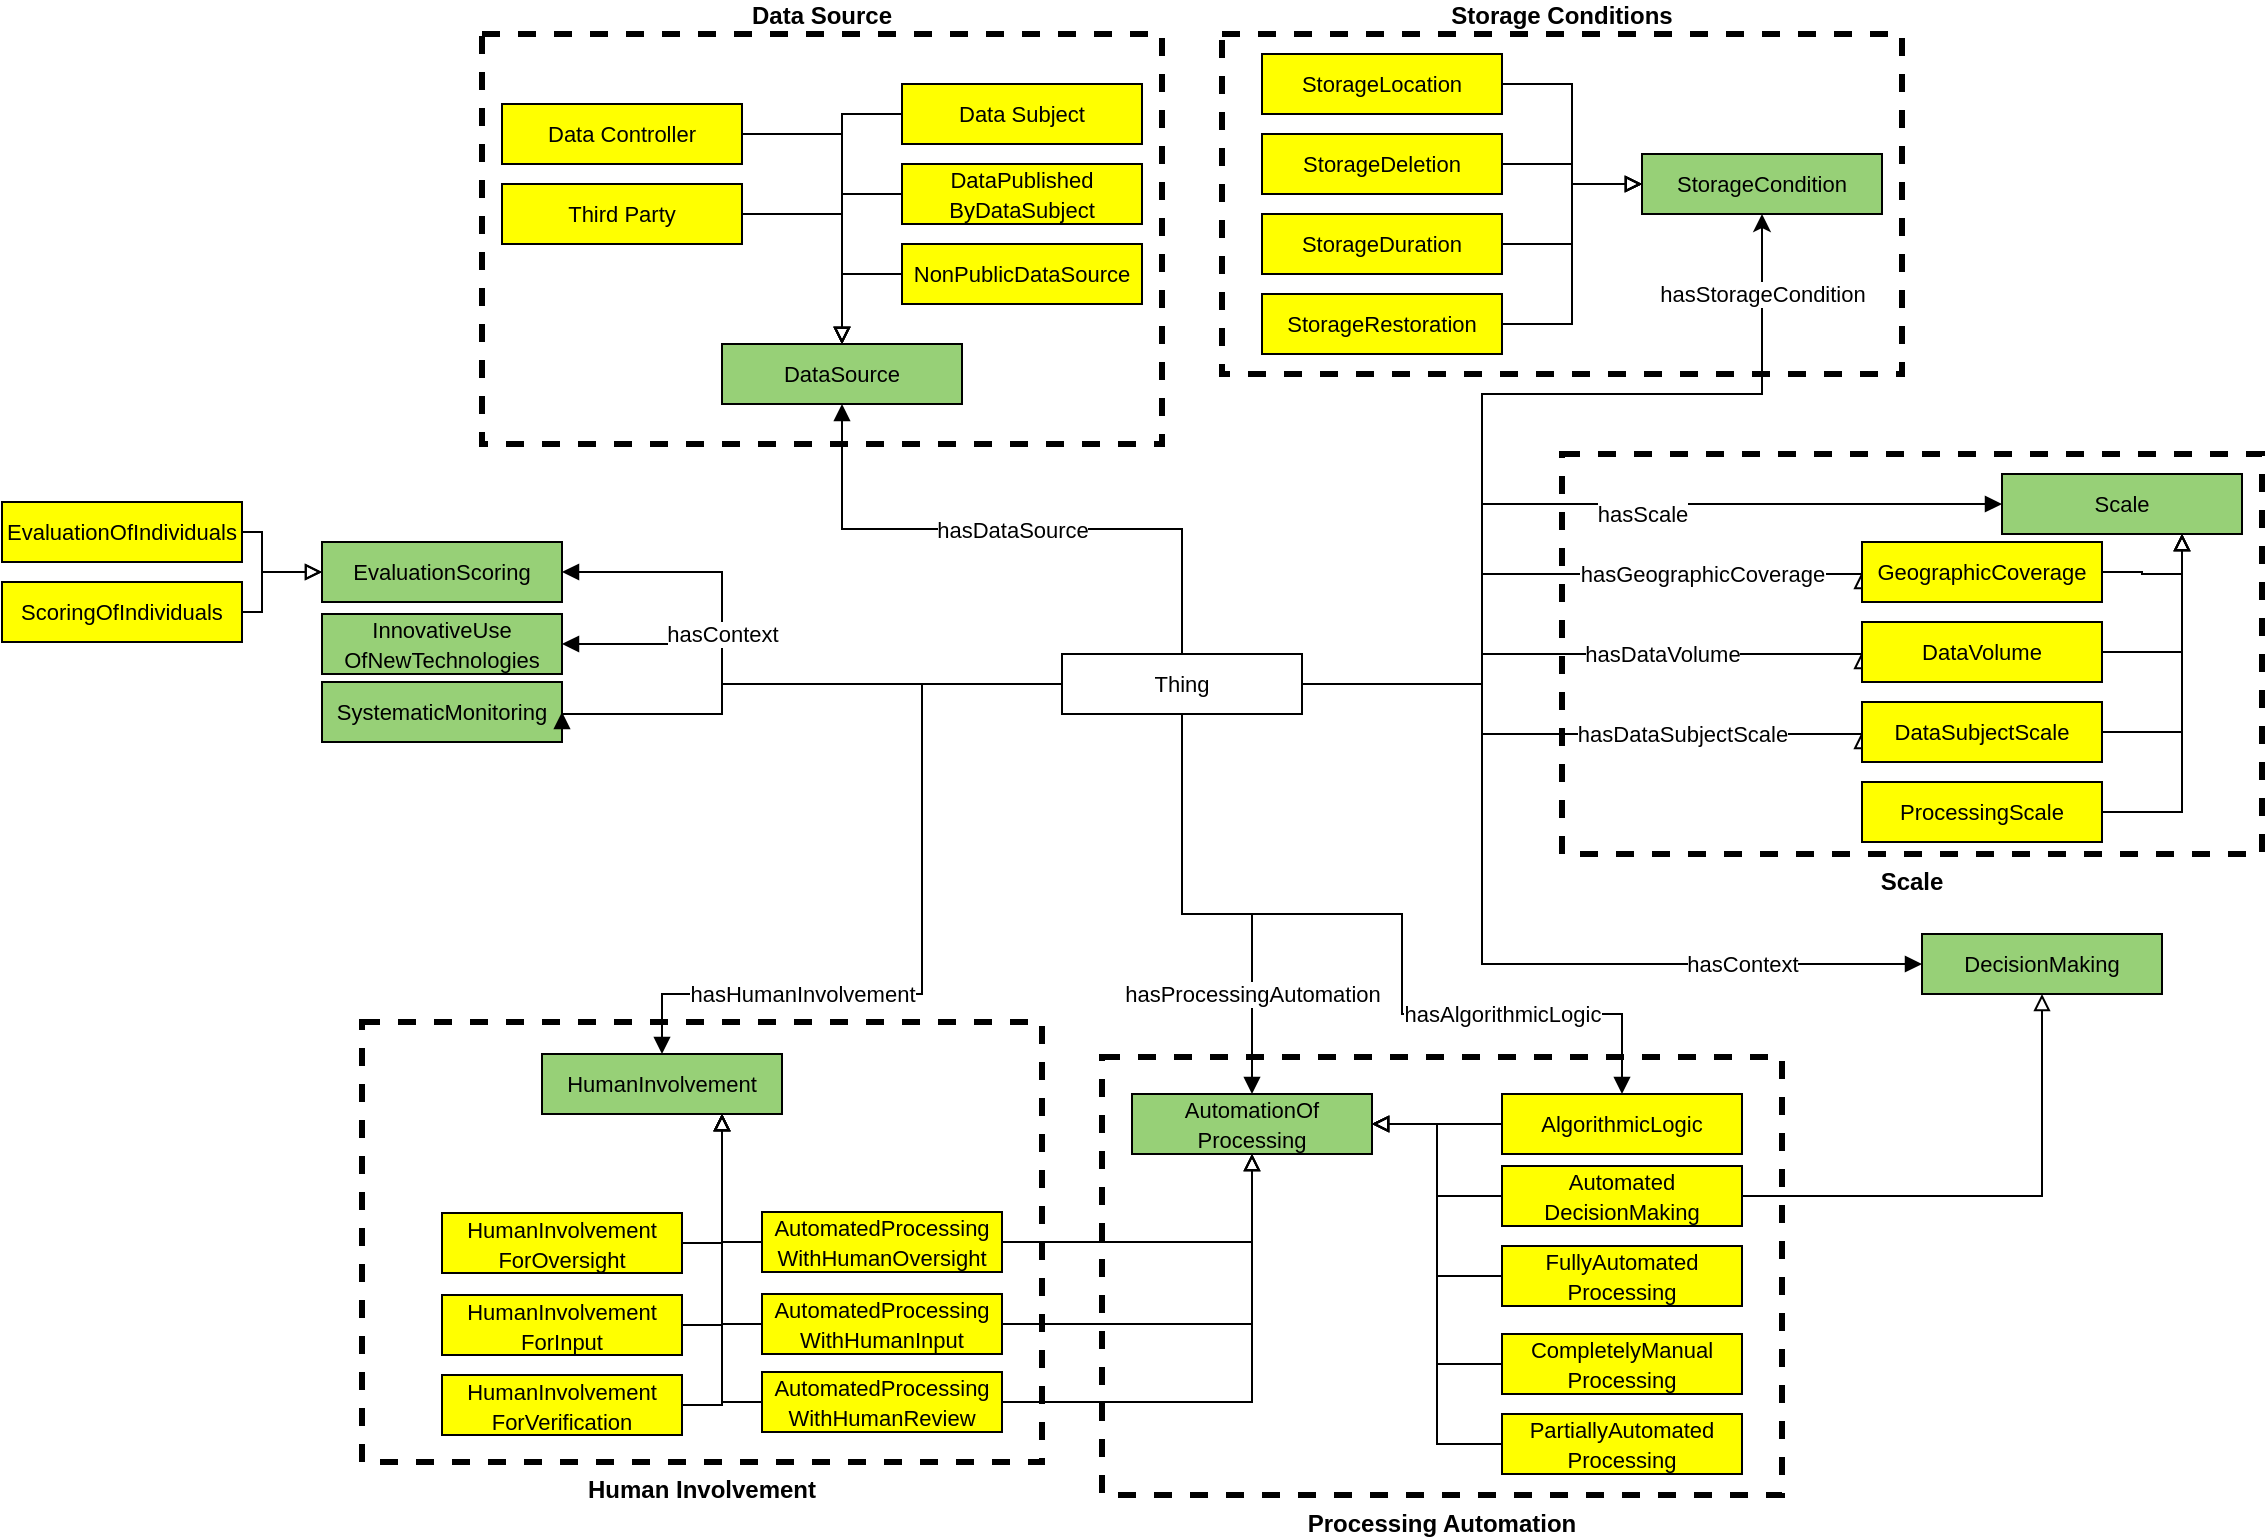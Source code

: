 <mxfile version="20.3.0" type="device"><diagram id="2JzxPIsm3S9Kwkjno1vS" name="Page-1"><mxGraphModel dx="1422" dy="862" grid="1" gridSize="10" guides="1" tooltips="1" connect="1" arrows="1" fold="1" page="1" pageScale="1" pageWidth="1169" pageHeight="827" math="0" shadow="0"><root><mxCell id="0"/><mxCell id="1" parent="0"/><mxCell id="tP6O1eP1B58xsgcmi4Vr-70" value="hasHumanInvolvement" style="edgeStyle=orthogonalEdgeStyle;rounded=0;orthogonalLoop=1;jettySize=auto;html=1;exitX=0;exitY=0.5;exitDx=0;exitDy=0;entryX=0.5;entryY=0;entryDx=0;entryDy=0;endArrow=block;endFill=1;" parent="1" source="tP6O1eP1B58xsgcmi4Vr-3" target="tP6O1eP1B58xsgcmi4Vr-64" edge="1"><mxGeometry x="0.48" relative="1" as="geometry"><Array as="points"><mxPoint x="480" y="365"/><mxPoint x="480" y="520"/><mxPoint x="350" y="520"/></Array><mxPoint as="offset"/></mxGeometry></mxCell><mxCell id="tP6O1eP1B58xsgcmi4Vr-104" style="edgeStyle=orthogonalEdgeStyle;rounded=0;orthogonalLoop=1;jettySize=auto;html=1;exitX=0;exitY=0.5;exitDx=0;exitDy=0;entryX=1;entryY=0.5;entryDx=0;entryDy=0;endArrow=block;endFill=1;" parent="1" source="tP6O1eP1B58xsgcmi4Vr-3" target="tP6O1eP1B58xsgcmi4Vr-94" edge="1"><mxGeometry relative="1" as="geometry"><Array as="points"><mxPoint x="380" y="365"/><mxPoint x="380" y="345"/></Array></mxGeometry></mxCell><mxCell id="tP6O1eP1B58xsgcmi4Vr-91" value="&lt;b&gt;Scale&lt;/b&gt;" style="rounded=0;whiteSpace=wrap;html=1;fillColor=none;dashed=1;strokeWidth=3;labelPosition=center;verticalLabelPosition=bottom;align=center;verticalAlign=top;" parent="1" vertex="1"><mxGeometry x="800" y="250" width="350" height="200" as="geometry"/></mxCell><mxCell id="tP6O1eP1B58xsgcmi4Vr-92" value="&lt;b&gt;Data Source&lt;/b&gt;" style="rounded=0;whiteSpace=wrap;html=1;fillColor=none;dashed=1;strokeWidth=3;labelPosition=center;verticalLabelPosition=top;align=center;verticalAlign=bottom;" parent="1" vertex="1"><mxGeometry x="260" y="40" width="340" height="205" as="geometry"/></mxCell><mxCell id="tP6O1eP1B58xsgcmi4Vr-10" value="hasStorageCondition" style="edgeStyle=orthogonalEdgeStyle;rounded=0;orthogonalLoop=1;jettySize=auto;html=1;exitX=1;exitY=0.5;exitDx=0;exitDy=0;entryX=0.5;entryY=1;entryDx=0;entryDy=0;" parent="1" source="tP6O1eP1B58xsgcmi4Vr-3" target="tP6O1eP1B58xsgcmi4Vr-4" edge="1"><mxGeometry x="0.828" relative="1" as="geometry"><Array as="points"><mxPoint x="760" y="365"/><mxPoint x="760" y="220"/><mxPoint x="900" y="220"/></Array><mxPoint as="offset"/></mxGeometry></mxCell><mxCell id="tP6O1eP1B58xsgcmi4Vr-26" value="hasGeographicCoverage" style="edgeStyle=orthogonalEdgeStyle;rounded=0;orthogonalLoop=1;jettySize=auto;html=1;exitX=1;exitY=0.5;exitDx=0;exitDy=0;entryX=0;entryY=0.5;entryDx=0;entryDy=0;endArrow=block;endFill=0;" parent="1" source="tP6O1eP1B58xsgcmi4Vr-3" target="tP6O1eP1B58xsgcmi4Vr-16" edge="1"><mxGeometry x="0.518" relative="1" as="geometry"><Array as="points"><mxPoint x="760" y="365"/><mxPoint x="760" y="310"/><mxPoint x="950" y="310"/></Array><mxPoint as="offset"/></mxGeometry></mxCell><mxCell id="tP6O1eP1B58xsgcmi4Vr-27" value="hasDataVolume" style="edgeStyle=orthogonalEdgeStyle;rounded=0;orthogonalLoop=1;jettySize=auto;html=1;exitX=1;exitY=0.5;exitDx=0;exitDy=0;entryX=0;entryY=0.5;entryDx=0;entryDy=0;endArrow=block;endFill=0;" parent="1" source="tP6O1eP1B58xsgcmi4Vr-3" target="tP6O1eP1B58xsgcmi4Vr-15" edge="1"><mxGeometry x="0.318" relative="1" as="geometry"><Array as="points"><mxPoint x="760" y="365"/><mxPoint x="760" y="350"/><mxPoint x="950" y="350"/></Array><mxPoint as="offset"/></mxGeometry></mxCell><mxCell id="tP6O1eP1B58xsgcmi4Vr-28" value="hasDataSubjectScale" style="edgeStyle=orthogonalEdgeStyle;rounded=0;orthogonalLoop=1;jettySize=auto;html=1;exitX=1;exitY=0.5;exitDx=0;exitDy=0;entryX=0;entryY=0.5;entryDx=0;entryDy=0;endArrow=block;endFill=0;" parent="1" source="tP6O1eP1B58xsgcmi4Vr-3" target="tP6O1eP1B58xsgcmi4Vr-17" edge="1"><mxGeometry x="0.405" relative="1" as="geometry"><Array as="points"><mxPoint x="760" y="365"/><mxPoint x="760" y="390"/><mxPoint x="950" y="390"/></Array><mxPoint as="offset"/></mxGeometry></mxCell><mxCell id="tP6O1eP1B58xsgcmi4Vr-29" value="hasScale" style="edgeStyle=orthogonalEdgeStyle;rounded=0;orthogonalLoop=1;jettySize=auto;html=1;exitX=1;exitY=0.5;exitDx=0;exitDy=0;entryX=0;entryY=0.5;entryDx=0;entryDy=0;endArrow=block;endFill=1;" parent="1" source="tP6O1eP1B58xsgcmi4Vr-3" target="tP6O1eP1B58xsgcmi4Vr-19" edge="1"><mxGeometry x="0.182" y="-5" relative="1" as="geometry"><Array as="points"><mxPoint x="760" y="365"/><mxPoint x="760" y="275"/></Array><mxPoint as="offset"/></mxGeometry></mxCell><mxCell id="tP6O1eP1B58xsgcmi4Vr-36" value="hasDataSource" style="edgeStyle=orthogonalEdgeStyle;rounded=0;orthogonalLoop=1;jettySize=auto;html=1;exitX=0.5;exitY=0;exitDx=0;exitDy=0;entryX=0.5;entryY=1;entryDx=0;entryDy=0;endArrow=block;endFill=1;" parent="1" source="tP6O1eP1B58xsgcmi4Vr-3" target="tP6O1eP1B58xsgcmi4Vr-30" edge="1"><mxGeometry relative="1" as="geometry"/></mxCell><mxCell id="tP6O1eP1B58xsgcmi4Vr-51" value="hasProcessingAutomation" style="edgeStyle=orthogonalEdgeStyle;rounded=0;orthogonalLoop=1;jettySize=auto;html=1;exitX=0.5;exitY=1;exitDx=0;exitDy=0;entryX=0.5;entryY=0;entryDx=0;entryDy=0;endArrow=block;endFill=1;" parent="1" source="tP6O1eP1B58xsgcmi4Vr-3" target="tP6O1eP1B58xsgcmi4Vr-42" edge="1"><mxGeometry x="0.555" relative="1" as="geometry"><Array as="points"><mxPoint x="610" y="480"/><mxPoint x="645" y="480"/></Array><mxPoint as="offset"/></mxGeometry></mxCell><mxCell id="tP6O1eP1B58xsgcmi4Vr-84" value="hasContext" style="edgeStyle=orthogonalEdgeStyle;rounded=0;orthogonalLoop=1;jettySize=auto;html=1;exitX=1;exitY=0.5;exitDx=0;exitDy=0;entryX=0;entryY=0.5;entryDx=0;entryDy=0;endArrow=block;endFill=1;" parent="1" source="tP6O1eP1B58xsgcmi4Vr-3" target="tP6O1eP1B58xsgcmi4Vr-50" edge="1"><mxGeometry x="0.6" relative="1" as="geometry"><Array as="points"><mxPoint x="760" y="365"/><mxPoint x="760" y="505"/></Array><mxPoint as="offset"/></mxGeometry></mxCell><mxCell id="tP6O1eP1B58xsgcmi4Vr-87" value="hasAlgorithmicLogic" style="edgeStyle=orthogonalEdgeStyle;rounded=0;orthogonalLoop=1;jettySize=auto;html=1;exitX=0.5;exitY=1;exitDx=0;exitDy=0;entryX=0.5;entryY=0;entryDx=0;entryDy=0;endArrow=block;endFill=1;" parent="1" source="tP6O1eP1B58xsgcmi4Vr-3" target="tP6O1eP1B58xsgcmi4Vr-83" edge="1"><mxGeometry x="0.512" relative="1" as="geometry"><Array as="points"><mxPoint x="610" y="480"/><mxPoint x="720" y="480"/><mxPoint x="720" y="530"/><mxPoint x="830" y="530"/></Array><mxPoint as="offset"/></mxGeometry></mxCell><mxCell id="tP6O1eP1B58xsgcmi4Vr-3" value="&lt;span style=&quot;text-align: start; font-family: Arial;&quot; data-sheets-userformat=&quot;{&amp;quot;2&amp;quot;:513,&amp;quot;3&amp;quot;:{&amp;quot;1&amp;quot;:0},&amp;quot;12&amp;quot;:0}&quot; data-sheets-value=&quot;{&amp;quot;1&amp;quot;:2,&amp;quot;2&amp;quot;:&amp;quot;Deidentification&amp;quot;}&quot;&gt;&lt;font style=&quot;font-size: 11px;&quot;&gt;Thing&lt;/font&gt;&lt;/span&gt;" style="whiteSpace=wrap;html=1;fillColor=#FFFFFF;rounded=0;" parent="1" vertex="1"><mxGeometry x="550" y="350" width="120" height="30" as="geometry"/></mxCell><mxCell id="tP6O1eP1B58xsgcmi4Vr-4" value="&lt;font style=&quot;font-size: 11px;&quot;&gt;StorageCondition&lt;/font&gt;" style="whiteSpace=wrap;html=1;fillColor=#97D077;rounded=0;" parent="1" vertex="1"><mxGeometry x="840" y="100" width="120" height="30" as="geometry"/></mxCell><mxCell id="tP6O1eP1B58xsgcmi4Vr-13" style="edgeStyle=orthogonalEdgeStyle;rounded=0;orthogonalLoop=1;jettySize=auto;html=1;exitX=1;exitY=0.5;exitDx=0;exitDy=0;entryX=0;entryY=0.5;entryDx=0;entryDy=0;endArrow=block;endFill=0;" parent="1" source="tP6O1eP1B58xsgcmi4Vr-5" target="tP6O1eP1B58xsgcmi4Vr-4" edge="1"><mxGeometry relative="1" as="geometry"/></mxCell><mxCell id="tP6O1eP1B58xsgcmi4Vr-5" value="&lt;font style=&quot;font-size: 11px;&quot;&gt;StorageDuration&lt;/font&gt;" style="whiteSpace=wrap;html=1;fillColor=#FFFF00;rounded=0;" parent="1" vertex="1"><mxGeometry x="650" y="130" width="120" height="30" as="geometry"/></mxCell><mxCell id="tP6O1eP1B58xsgcmi4Vr-11" style="edgeStyle=orthogonalEdgeStyle;rounded=0;orthogonalLoop=1;jettySize=auto;html=1;exitX=1;exitY=0.5;exitDx=0;exitDy=0;entryX=0;entryY=0.5;entryDx=0;entryDy=0;endArrow=block;endFill=0;" parent="1" source="tP6O1eP1B58xsgcmi4Vr-6" target="tP6O1eP1B58xsgcmi4Vr-4" edge="1"><mxGeometry relative="1" as="geometry"/></mxCell><mxCell id="tP6O1eP1B58xsgcmi4Vr-6" value="&lt;font style=&quot;font-size: 11px;&quot;&gt;StorageLocation&lt;/font&gt;" style="whiteSpace=wrap;html=1;fillColor=#FFFF00;rounded=0;" parent="1" vertex="1"><mxGeometry x="650" y="50" width="120" height="30" as="geometry"/></mxCell><mxCell id="tP6O1eP1B58xsgcmi4Vr-14" style="edgeStyle=orthogonalEdgeStyle;rounded=0;orthogonalLoop=1;jettySize=auto;html=1;exitX=1;exitY=0.5;exitDx=0;exitDy=0;entryX=0;entryY=0.5;entryDx=0;entryDy=0;endArrow=block;endFill=0;" parent="1" source="tP6O1eP1B58xsgcmi4Vr-7" target="tP6O1eP1B58xsgcmi4Vr-4" edge="1"><mxGeometry relative="1" as="geometry"/></mxCell><mxCell id="tP6O1eP1B58xsgcmi4Vr-7" value="&lt;span style=&quot;text-align: start; font-family: Arial; font-size: 11px;&quot; data-sheets-userformat=&quot;{&amp;quot;2&amp;quot;:513,&amp;quot;3&amp;quot;:{&amp;quot;1&amp;quot;:0},&amp;quot;12&amp;quot;:0}&quot; data-sheets-value=&quot;{&amp;quot;1&amp;quot;:2,&amp;quot;2&amp;quot;:&amp;quot;StorageRestoration&amp;quot;}&quot;&gt;StorageRestoration&lt;/span&gt;" style="whiteSpace=wrap;html=1;fillColor=#FFFF00;rounded=0;" parent="1" vertex="1"><mxGeometry x="650" y="170" width="120" height="30" as="geometry"/></mxCell><mxCell id="tP6O1eP1B58xsgcmi4Vr-12" style="edgeStyle=orthogonalEdgeStyle;rounded=0;orthogonalLoop=1;jettySize=auto;html=1;exitX=1;exitY=0.5;exitDx=0;exitDy=0;entryX=0;entryY=0.5;entryDx=0;entryDy=0;endArrow=block;endFill=0;" parent="1" source="tP6O1eP1B58xsgcmi4Vr-8" target="tP6O1eP1B58xsgcmi4Vr-4" edge="1"><mxGeometry relative="1" as="geometry"/></mxCell><mxCell id="tP6O1eP1B58xsgcmi4Vr-8" value="&lt;font style=&quot;font-size: 11px;&quot;&gt;StorageDeletion&lt;/font&gt;" style="whiteSpace=wrap;html=1;fillColor=#FFFF00;rounded=0;" parent="1" vertex="1"><mxGeometry x="650" y="90" width="120" height="30" as="geometry"/></mxCell><mxCell id="tP6O1eP1B58xsgcmi4Vr-23" style="edgeStyle=orthogonalEdgeStyle;rounded=0;orthogonalLoop=1;jettySize=auto;html=1;exitX=1;exitY=0.5;exitDx=0;exitDy=0;entryX=0.75;entryY=1;entryDx=0;entryDy=0;endArrow=block;endFill=0;" parent="1" source="tP6O1eP1B58xsgcmi4Vr-15" target="tP6O1eP1B58xsgcmi4Vr-19" edge="1"><mxGeometry relative="1" as="geometry"/></mxCell><mxCell id="tP6O1eP1B58xsgcmi4Vr-15" value="&lt;font style=&quot;font-size: 11px;&quot;&gt;DataVolume&lt;/font&gt;" style="whiteSpace=wrap;html=1;fillColor=#FFFF00;rounded=0;imageWidth=24;imageHeight=24;" parent="1" vertex="1"><mxGeometry x="950" y="334" width="120" height="30" as="geometry"/></mxCell><mxCell id="tP6O1eP1B58xsgcmi4Vr-22" style="edgeStyle=orthogonalEdgeStyle;rounded=0;orthogonalLoop=1;jettySize=auto;html=1;exitX=1;exitY=0.5;exitDx=0;exitDy=0;entryX=0.75;entryY=1;entryDx=0;entryDy=0;endArrow=block;endFill=0;" parent="1" source="tP6O1eP1B58xsgcmi4Vr-16" target="tP6O1eP1B58xsgcmi4Vr-19" edge="1"><mxGeometry relative="1" as="geometry"/></mxCell><mxCell id="tP6O1eP1B58xsgcmi4Vr-16" value="&lt;font style=&quot;font-size: 11px;&quot;&gt;GeographicCoverage&lt;/font&gt;" style="whiteSpace=wrap;html=1;fillColor=#FFFF00;rounded=0;imageWidth=24;imageHeight=24;" parent="1" vertex="1"><mxGeometry x="950" y="294" width="120" height="30" as="geometry"/></mxCell><mxCell id="tP6O1eP1B58xsgcmi4Vr-24" style="edgeStyle=orthogonalEdgeStyle;rounded=0;orthogonalLoop=1;jettySize=auto;html=1;exitX=1;exitY=0.5;exitDx=0;exitDy=0;entryX=0.75;entryY=1;entryDx=0;entryDy=0;endArrow=block;endFill=0;" parent="1" source="tP6O1eP1B58xsgcmi4Vr-17" target="tP6O1eP1B58xsgcmi4Vr-19" edge="1"><mxGeometry relative="1" as="geometry"/></mxCell><mxCell id="tP6O1eP1B58xsgcmi4Vr-17" value="&lt;font style=&quot;font-size: 11px;&quot;&gt;DataSubjectScale&lt;/font&gt;" style="whiteSpace=wrap;html=1;fillColor=#FFFF00;rounded=0;imageWidth=24;imageHeight=24;" parent="1" vertex="1"><mxGeometry x="950" y="374" width="120" height="30" as="geometry"/></mxCell><mxCell id="tP6O1eP1B58xsgcmi4Vr-25" style="edgeStyle=orthogonalEdgeStyle;rounded=0;orthogonalLoop=1;jettySize=auto;html=1;exitX=1;exitY=0.5;exitDx=0;exitDy=0;entryX=0.75;entryY=1;entryDx=0;entryDy=0;endArrow=block;endFill=0;" parent="1" source="tP6O1eP1B58xsgcmi4Vr-18" target="tP6O1eP1B58xsgcmi4Vr-19" edge="1"><mxGeometry relative="1" as="geometry"/></mxCell><mxCell id="tP6O1eP1B58xsgcmi4Vr-18" value="&lt;font style=&quot;font-size: 11px;&quot;&gt;ProcessingScale&lt;/font&gt;" style="whiteSpace=wrap;html=1;fillColor=#FFFF00;rounded=0;imageWidth=24;imageHeight=24;" parent="1" vertex="1"><mxGeometry x="950" y="414" width="120" height="30" as="geometry"/></mxCell><mxCell id="tP6O1eP1B58xsgcmi4Vr-19" value="&lt;font style=&quot;font-size: 11px;&quot;&gt;Scale&lt;/font&gt;" style="whiteSpace=wrap;html=1;fillColor=#97D077;rounded=0;" parent="1" vertex="1"><mxGeometry x="1020" y="260" width="120" height="30" as="geometry"/></mxCell><mxCell id="tP6O1eP1B58xsgcmi4Vr-30" value="&lt;font style=&quot;font-size: 11px;&quot;&gt;DataSource&lt;/font&gt;" style="whiteSpace=wrap;html=1;fillColor=#97D077;rounded=0;imageWidth=24;imageHeight=24;" parent="1" vertex="1"><mxGeometry x="380" y="195" width="120" height="30" as="geometry"/></mxCell><mxCell id="tP6O1eP1B58xsgcmi4Vr-38" style="edgeStyle=orthogonalEdgeStyle;rounded=0;orthogonalLoop=1;jettySize=auto;html=1;exitX=0;exitY=0.5;exitDx=0;exitDy=0;entryX=0.5;entryY=0;entryDx=0;entryDy=0;endArrow=block;endFill=0;" parent="1" source="tP6O1eP1B58xsgcmi4Vr-31" target="tP6O1eP1B58xsgcmi4Vr-30" edge="1"><mxGeometry relative="1" as="geometry"/></mxCell><mxCell id="tP6O1eP1B58xsgcmi4Vr-31" value="&lt;span style=&quot;text-align: start; font-family: Arial;&quot; data-sheets-userformat=&quot;{&amp;quot;2&amp;quot;:513,&amp;quot;3&amp;quot;:{&amp;quot;1&amp;quot;:0},&amp;quot;12&amp;quot;:0}&quot; data-sheets-value=&quot;{&amp;quot;1&amp;quot;:2,&amp;quot;2&amp;quot;:&amp;quot;DataPublishedByDataSubject&amp;quot;}&quot;&gt;&lt;font style=&quot;font-size: 11px;&quot;&gt;DataPublished&lt;br&gt;ByDataSubject&lt;/font&gt;&lt;/span&gt;" style="whiteSpace=wrap;html=1;fillColor=#FFFF00;rounded=0;imageWidth=24;imageHeight=24;" parent="1" vertex="1"><mxGeometry x="470" y="105" width="120" height="30" as="geometry"/></mxCell><mxCell id="tP6O1eP1B58xsgcmi4Vr-39" style="edgeStyle=orthogonalEdgeStyle;rounded=0;orthogonalLoop=1;jettySize=auto;html=1;exitX=0;exitY=0.5;exitDx=0;exitDy=0;endArrow=block;endFill=0;entryX=0.5;entryY=0;entryDx=0;entryDy=0;" parent="1" source="tP6O1eP1B58xsgcmi4Vr-32" target="tP6O1eP1B58xsgcmi4Vr-30" edge="1"><mxGeometry relative="1" as="geometry"><mxPoint x="440" y="225" as="targetPoint"/></mxGeometry></mxCell><mxCell id="tP6O1eP1B58xsgcmi4Vr-32" value="&lt;span style=&quot;text-align: start; font-family: Arial; font-size: 11px;&quot; data-sheets-userformat=&quot;{&amp;quot;2&amp;quot;:513,&amp;quot;3&amp;quot;:{&amp;quot;1&amp;quot;:0},&amp;quot;12&amp;quot;:0}&quot; data-sheets-value=&quot;{&amp;quot;1&amp;quot;:2,&amp;quot;2&amp;quot;:&amp;quot;NonPublicDataSource&amp;quot;}&quot;&gt;NonPublicDataSource&lt;/span&gt;" style="whiteSpace=wrap;html=1;fillColor=#FFFF00;rounded=0;imageWidth=24;imageHeight=24;" parent="1" vertex="1"><mxGeometry x="470" y="145" width="120" height="30" as="geometry"/></mxCell><mxCell id="tP6O1eP1B58xsgcmi4Vr-37" style="edgeStyle=orthogonalEdgeStyle;rounded=0;orthogonalLoop=1;jettySize=auto;html=1;exitX=0;exitY=0.5;exitDx=0;exitDy=0;entryX=0.5;entryY=0;entryDx=0;entryDy=0;endArrow=block;endFill=0;" parent="1" source="tP6O1eP1B58xsgcmi4Vr-33" target="tP6O1eP1B58xsgcmi4Vr-30" edge="1"><mxGeometry relative="1" as="geometry"/></mxCell><mxCell id="tP6O1eP1B58xsgcmi4Vr-33" value="&lt;div style=&quot;text-align: start;&quot;&gt;&lt;span style=&quot;background-color: initial; font-size: 11px;&quot;&gt;&lt;font face=&quot;Arial&quot;&gt;Data Subject&lt;/font&gt;&lt;/span&gt;&lt;/div&gt;" style="whiteSpace=wrap;html=1;fillColor=#FFFF00;rounded=0;imageWidth=24;imageHeight=24;" parent="1" vertex="1"><mxGeometry x="470" y="65" width="120" height="30" as="geometry"/></mxCell><mxCell id="tP6O1eP1B58xsgcmi4Vr-40" style="edgeStyle=orthogonalEdgeStyle;rounded=0;orthogonalLoop=1;jettySize=auto;html=1;exitX=1;exitY=0.5;exitDx=0;exitDy=0;entryX=0.5;entryY=0;entryDx=0;entryDy=0;endArrow=block;endFill=0;" parent="1" source="tP6O1eP1B58xsgcmi4Vr-34" target="tP6O1eP1B58xsgcmi4Vr-30" edge="1"><mxGeometry relative="1" as="geometry"/></mxCell><mxCell id="tP6O1eP1B58xsgcmi4Vr-34" value="&lt;div style=&quot;text-align: start;&quot;&gt;&lt;span style=&quot;background-color: initial; font-size: 11px;&quot;&gt;&lt;font face=&quot;Arial&quot;&gt;Data Controller&lt;/font&gt;&lt;/span&gt;&lt;/div&gt;" style="whiteSpace=wrap;html=1;fillColor=#FFFF00;rounded=0;imageWidth=24;imageHeight=24;" parent="1" vertex="1"><mxGeometry x="270" y="75" width="120" height="30" as="geometry"/></mxCell><mxCell id="tP6O1eP1B58xsgcmi4Vr-41" style="edgeStyle=orthogonalEdgeStyle;rounded=0;orthogonalLoop=1;jettySize=auto;html=1;exitX=1;exitY=0.5;exitDx=0;exitDy=0;entryX=0.5;entryY=0;entryDx=0;entryDy=0;endArrow=block;endFill=0;" parent="1" source="tP6O1eP1B58xsgcmi4Vr-35" target="tP6O1eP1B58xsgcmi4Vr-30" edge="1"><mxGeometry relative="1" as="geometry"/></mxCell><mxCell id="tP6O1eP1B58xsgcmi4Vr-35" value="&lt;div style=&quot;text-align: start;&quot;&gt;&lt;span style=&quot;background-color: initial; font-size: 11px;&quot;&gt;&lt;font face=&quot;Arial&quot;&gt;Third Party&lt;/font&gt;&lt;/span&gt;&lt;/div&gt;" style="whiteSpace=wrap;html=1;fillColor=#FFFF00;rounded=0;imageWidth=24;imageHeight=24;" parent="1" vertex="1"><mxGeometry x="270" y="115" width="120" height="30" as="geometry"/></mxCell><mxCell id="tP6O1eP1B58xsgcmi4Vr-57" style="edgeStyle=orthogonalEdgeStyle;rounded=0;orthogonalLoop=1;jettySize=auto;html=1;exitX=1;exitY=0.5;exitDx=0;exitDy=0;entryX=0.5;entryY=1;entryDx=0;entryDy=0;endArrow=block;endFill=0;" parent="1" source="tP6O1eP1B58xsgcmi4Vr-43" target="tP6O1eP1B58xsgcmi4Vr-50" edge="1"><mxGeometry relative="1" as="geometry"><mxPoint x="865" y="515" as="targetPoint"/></mxGeometry></mxCell><mxCell id="tP6O1eP1B58xsgcmi4Vr-79" style="edgeStyle=orthogonalEdgeStyle;rounded=0;orthogonalLoop=1;jettySize=auto;html=1;exitX=1;exitY=0.5;exitDx=0;exitDy=0;entryX=0.5;entryY=1;entryDx=0;entryDy=0;endArrow=block;endFill=0;" parent="1" source="tP6O1eP1B58xsgcmi4Vr-44" target="tP6O1eP1B58xsgcmi4Vr-42" edge="1"><mxGeometry relative="1" as="geometry"/></mxCell><mxCell id="tP6O1eP1B58xsgcmi4Vr-77" style="edgeStyle=orthogonalEdgeStyle;rounded=0;orthogonalLoop=1;jettySize=auto;html=1;exitX=1;exitY=0.5;exitDx=0;exitDy=0;entryX=0.5;entryY=1;entryDx=0;entryDy=0;endArrow=block;endFill=0;" parent="1" source="tP6O1eP1B58xsgcmi4Vr-45" target="tP6O1eP1B58xsgcmi4Vr-42" edge="1"><mxGeometry relative="1" as="geometry"/></mxCell><mxCell id="tP6O1eP1B58xsgcmi4Vr-50" value="&lt;span style=&quot;font-size: 11px;&quot;&gt;DecisionMaking&lt;/span&gt;" style="whiteSpace=wrap;html=1;fillColor=#97D077;rounded=0;imageWidth=24;imageHeight=24;" parent="1" vertex="1"><mxGeometry x="980" y="490" width="120" height="30" as="geometry"/></mxCell><mxCell id="tP6O1eP1B58xsgcmi4Vr-81" style="edgeStyle=orthogonalEdgeStyle;rounded=0;orthogonalLoop=1;jettySize=auto;html=1;exitX=1;exitY=0.5;exitDx=0;exitDy=0;entryX=0.5;entryY=1;entryDx=0;entryDy=0;endArrow=block;endFill=0;" parent="1" source="tP6O1eP1B58xsgcmi4Vr-68" target="tP6O1eP1B58xsgcmi4Vr-42" edge="1"><mxGeometry relative="1" as="geometry"/></mxCell><mxCell id="tP6O1eP1B58xsgcmi4Vr-90" value="&lt;b&gt;Storage Conditions&lt;/b&gt;" style="rounded=0;whiteSpace=wrap;html=1;fillColor=none;dashed=1;strokeWidth=3;labelPosition=center;verticalLabelPosition=top;align=center;verticalAlign=bottom;" parent="1" vertex="1"><mxGeometry x="630" y="40" width="340" height="170" as="geometry"/></mxCell><mxCell id="tP6O1eP1B58xsgcmi4Vr-93" value="&lt;font style=&quot;font-size: 11px;&quot;&gt;SystematicMonitoring&lt;/font&gt;" style="whiteSpace=wrap;html=1;fillColor=#97D077;rounded=0;imageWidth=24;imageHeight=24;" parent="1" vertex="1"><mxGeometry x="180" y="364" width="120" height="30" as="geometry"/></mxCell><mxCell id="tP6O1eP1B58xsgcmi4Vr-94" value="&lt;span style=&quot;text-align: start; font-family: Arial; font-size: 11px;&quot; data-sheets-userformat=&quot;{&amp;quot;2&amp;quot;:512,&amp;quot;12&amp;quot;:0}&quot; data-sheets-value=&quot;{&amp;quot;1&amp;quot;:2,&amp;quot;2&amp;quot;:&amp;quot;InnovativeUseOfNewTechnologies&amp;quot;}&quot;&gt;InnovativeUse&lt;br&gt;OfNewTechnologies&lt;/span&gt;" style="whiteSpace=wrap;html=1;fillColor=#97D077;rounded=0;imageWidth=24;imageHeight=24;" parent="1" vertex="1"><mxGeometry x="180" y="330" width="120" height="30" as="geometry"/></mxCell><mxCell id="tP6O1eP1B58xsgcmi4Vr-95" value="&lt;span style=&quot;text-align: start; font-family: Arial; font-size: 11px;&quot; data-sheets-userformat=&quot;{&amp;quot;2&amp;quot;:513,&amp;quot;3&amp;quot;:{&amp;quot;1&amp;quot;:0},&amp;quot;12&amp;quot;:0}&quot; data-sheets-value=&quot;{&amp;quot;1&amp;quot;:2,&amp;quot;2&amp;quot;:&amp;quot;ScoringOfIndividuals&amp;quot;}&quot;&gt;EvaluationScoring&lt;/span&gt;" style="whiteSpace=wrap;html=1;fillColor=#97D077;rounded=0;imageWidth=24;imageHeight=24;" parent="1" vertex="1"><mxGeometry x="180" y="294" width="120" height="30" as="geometry"/></mxCell><mxCell id="tP6O1eP1B58xsgcmi4Vr-101" style="edgeStyle=orthogonalEdgeStyle;rounded=0;orthogonalLoop=1;jettySize=auto;html=1;exitX=1;exitY=0.5;exitDx=0;exitDy=0;entryX=0;entryY=0.5;entryDx=0;entryDy=0;endArrow=block;endFill=0;" parent="1" source="tP6O1eP1B58xsgcmi4Vr-97" target="tP6O1eP1B58xsgcmi4Vr-95" edge="1"><mxGeometry relative="1" as="geometry"><Array as="points"><mxPoint x="150" y="289"/><mxPoint x="150" y="309"/></Array></mxGeometry></mxCell><mxCell id="tP6O1eP1B58xsgcmi4Vr-97" value="&lt;span style=&quot;font-family: Arial; font-size: 11px; text-align: start;&quot;&gt;EvaluationOfIndividuals&lt;/span&gt;" style="whiteSpace=wrap;html=1;fillColor=#FFFF00;rounded=0;imageWidth=24;imageHeight=24;" parent="1" vertex="1"><mxGeometry x="20" y="274" width="120" height="30" as="geometry"/></mxCell><mxCell id="tP6O1eP1B58xsgcmi4Vr-102" style="edgeStyle=orthogonalEdgeStyle;rounded=0;orthogonalLoop=1;jettySize=auto;html=1;exitX=1;exitY=0.5;exitDx=0;exitDy=0;entryX=0;entryY=0.5;entryDx=0;entryDy=0;endArrow=block;endFill=0;" parent="1" source="tP6O1eP1B58xsgcmi4Vr-98" target="tP6O1eP1B58xsgcmi4Vr-95" edge="1"><mxGeometry relative="1" as="geometry"><Array as="points"><mxPoint x="150" y="329"/><mxPoint x="150" y="309"/></Array></mxGeometry></mxCell><mxCell id="tP6O1eP1B58xsgcmi4Vr-98" value="&lt;span style=&quot;font-family: Arial; font-size: 11px; text-align: start;&quot;&gt;ScoringOfIndividuals&lt;/span&gt;" style="whiteSpace=wrap;html=1;fillColor=#FFFF00;rounded=0;imageWidth=24;imageHeight=24;" parent="1" vertex="1"><mxGeometry x="20" y="314" width="120" height="30" as="geometry"/></mxCell><mxCell id="tP6O1eP1B58xsgcmi4Vr-105" style="edgeStyle=orthogonalEdgeStyle;rounded=0;orthogonalLoop=1;jettySize=auto;html=1;exitX=0;exitY=0.5;exitDx=0;exitDy=0;entryX=1;entryY=0.5;entryDx=0;entryDy=0;endArrow=block;endFill=1;" parent="1" source="tP6O1eP1B58xsgcmi4Vr-3" target="tP6O1eP1B58xsgcmi4Vr-93" edge="1"><mxGeometry relative="1" as="geometry"><Array as="points"><mxPoint x="380" y="365"/><mxPoint x="380" y="380"/><mxPoint x="300" y="380"/></Array></mxGeometry></mxCell><mxCell id="tP6O1eP1B58xsgcmi4Vr-103" value="hasContext" style="edgeStyle=orthogonalEdgeStyle;rounded=0;orthogonalLoop=1;jettySize=auto;html=1;exitX=0;exitY=0.5;exitDx=0;exitDy=0;entryX=1;entryY=0.5;entryDx=0;entryDy=0;endArrow=block;endFill=1;" parent="1" source="tP6O1eP1B58xsgcmi4Vr-3" target="tP6O1eP1B58xsgcmi4Vr-95" edge="1"><mxGeometry x="0.275" relative="1" as="geometry"><Array as="points"><mxPoint x="380" y="365"/><mxPoint x="380" y="309"/></Array><mxPoint as="offset"/></mxGeometry></mxCell><mxCell id="tP6O1eP1B58xsgcmi4Vr-107" value="" style="group" parent="1" vertex="1" connectable="0"><mxGeometry x="570" y="551.5" width="340" height="219" as="geometry"/></mxCell><mxCell id="tP6O1eP1B58xsgcmi4Vr-89" value="Processing Automation" style="rounded=0;whiteSpace=wrap;html=1;fillColor=none;dashed=1;strokeWidth=3;labelPosition=center;verticalLabelPosition=bottom;align=center;verticalAlign=top;fontStyle=1" parent="tP6O1eP1B58xsgcmi4Vr-107" vertex="1"><mxGeometry width="340" height="219" as="geometry"/></mxCell><mxCell id="tP6O1eP1B58xsgcmi4Vr-42" value="&lt;font style=&quot;font-size: 11px;&quot;&gt;AutomationOf&lt;br&gt;Processing&lt;/font&gt;" style="whiteSpace=wrap;html=1;fillColor=#97D077;rounded=0;imageWidth=24;imageHeight=24;" parent="tP6O1eP1B58xsgcmi4Vr-107" vertex="1"><mxGeometry x="15" y="18.5" width="120" height="30" as="geometry"/></mxCell><mxCell id="tP6O1eP1B58xsgcmi4Vr-63" style="edgeStyle=orthogonalEdgeStyle;rounded=0;orthogonalLoop=1;jettySize=auto;html=1;exitX=0;exitY=0.5;exitDx=0;exitDy=0;entryX=1;entryY=0.5;entryDx=0;entryDy=0;endArrow=block;endFill=0;" parent="tP6O1eP1B58xsgcmi4Vr-107" source="tP6O1eP1B58xsgcmi4Vr-43" target="tP6O1eP1B58xsgcmi4Vr-42" edge="1"><mxGeometry relative="1" as="geometry"/></mxCell><mxCell id="tP6O1eP1B58xsgcmi4Vr-43" value="&lt;span style=&quot;text-align: start; font-family: Arial;&quot; data-sheets-userformat=&quot;{&amp;quot;2&amp;quot;:513,&amp;quot;3&amp;quot;:{&amp;quot;1&amp;quot;:0},&amp;quot;12&amp;quot;:0}&quot; data-sheets-value=&quot;{&amp;quot;1&amp;quot;:2,&amp;quot;2&amp;quot;:&amp;quot;AutomatedProcessingWithHumanInput&amp;quot;}&quot;&gt;&lt;span style=&quot;&quot; data-sheets-userformat=&quot;{&amp;quot;2&amp;quot;:512,&amp;quot;12&amp;quot;:0}&quot; data-sheets-value=&quot;{&amp;quot;1&amp;quot;:2,&amp;quot;2&amp;quot;:&amp;quot;AutomatedDecisionMaking&amp;quot;}&quot;&gt;&lt;font style=&quot;font-size: 11px;&quot;&gt;Automated&lt;br&gt;DecisionMaking&lt;/font&gt;&lt;/span&gt;&lt;br&gt;&lt;/span&gt;" style="whiteSpace=wrap;html=1;fillColor=#FFFF00;rounded=0;imageWidth=24;imageHeight=24;" parent="tP6O1eP1B58xsgcmi4Vr-107" vertex="1"><mxGeometry x="200" y="54.5" width="120" height="30" as="geometry"/></mxCell><mxCell id="tP6O1eP1B58xsgcmi4Vr-58" style="edgeStyle=orthogonalEdgeStyle;rounded=0;orthogonalLoop=1;jettySize=auto;html=1;exitX=0;exitY=0.5;exitDx=0;exitDy=0;entryX=1;entryY=0.5;entryDx=0;entryDy=0;endArrow=block;endFill=0;" parent="tP6O1eP1B58xsgcmi4Vr-107" source="tP6O1eP1B58xsgcmi4Vr-46" target="tP6O1eP1B58xsgcmi4Vr-42" edge="1"><mxGeometry relative="1" as="geometry"/></mxCell><mxCell id="tP6O1eP1B58xsgcmi4Vr-46" value="&lt;span style=&quot;text-align: start; font-family: Arial;&quot; data-sheets-userformat=&quot;{&amp;quot;2&amp;quot;:513,&amp;quot;3&amp;quot;:{&amp;quot;1&amp;quot;:0},&amp;quot;12&amp;quot;:0}&quot; data-sheets-value=&quot;{&amp;quot;1&amp;quot;:2,&amp;quot;2&amp;quot;:&amp;quot;CompletelyManualProcessing&amp;quot;}&quot;&gt;&lt;font style=&quot;font-size: 11px;&quot;&gt;CompletelyManual&lt;br&gt;Processing&lt;/font&gt;&lt;/span&gt;" style="whiteSpace=wrap;html=1;fillColor=#FFFF00;rounded=0;imageWidth=24;imageHeight=24;" parent="tP6O1eP1B58xsgcmi4Vr-107" vertex="1"><mxGeometry x="200" y="138.5" width="120" height="30" as="geometry"/></mxCell><mxCell id="tP6O1eP1B58xsgcmi4Vr-60" style="edgeStyle=orthogonalEdgeStyle;rounded=0;orthogonalLoop=1;jettySize=auto;html=1;exitX=0;exitY=0.5;exitDx=0;exitDy=0;entryX=1;entryY=0.5;entryDx=0;entryDy=0;endArrow=block;endFill=0;" parent="tP6O1eP1B58xsgcmi4Vr-107" source="tP6O1eP1B58xsgcmi4Vr-47" target="tP6O1eP1B58xsgcmi4Vr-42" edge="1"><mxGeometry relative="1" as="geometry"/></mxCell><mxCell id="tP6O1eP1B58xsgcmi4Vr-47" value="&lt;span style=&quot;text-align: start; font-family: Arial;&quot; data-sheets-userformat=&quot;{&amp;quot;2&amp;quot;:513,&amp;quot;3&amp;quot;:{&amp;quot;1&amp;quot;:0},&amp;quot;12&amp;quot;:0}&quot; data-sheets-value=&quot;{&amp;quot;1&amp;quot;:2,&amp;quot;2&amp;quot;:&amp;quot;FullyAutomatedProcessing&amp;quot;}&quot;&gt;&lt;font style=&quot;font-size: 11px;&quot;&gt;FullyAutomated&lt;br&gt;Processing&lt;/font&gt;&lt;/span&gt;" style="whiteSpace=wrap;html=1;fillColor=#FFFF00;rounded=0;imageWidth=24;imageHeight=24;" parent="tP6O1eP1B58xsgcmi4Vr-107" vertex="1"><mxGeometry x="200" y="94.5" width="120" height="30" as="geometry"/></mxCell><mxCell id="tP6O1eP1B58xsgcmi4Vr-59" style="edgeStyle=orthogonalEdgeStyle;rounded=0;orthogonalLoop=1;jettySize=auto;html=1;exitX=0;exitY=0.5;exitDx=0;exitDy=0;entryX=1;entryY=0.5;entryDx=0;entryDy=0;endArrow=block;endFill=0;" parent="tP6O1eP1B58xsgcmi4Vr-107" source="tP6O1eP1B58xsgcmi4Vr-48" target="tP6O1eP1B58xsgcmi4Vr-42" edge="1"><mxGeometry relative="1" as="geometry"/></mxCell><mxCell id="tP6O1eP1B58xsgcmi4Vr-48" value="&lt;span style=&quot;text-align: start; font-family: Arial;&quot; data-sheets-userformat=&quot;{&amp;quot;2&amp;quot;:513,&amp;quot;3&amp;quot;:{&amp;quot;1&amp;quot;:0},&amp;quot;12&amp;quot;:0}&quot; data-sheets-value=&quot;{&amp;quot;1&amp;quot;:2,&amp;quot;2&amp;quot;:&amp;quot;PartiallyAutomatedProcessing&amp;quot;}&quot;&gt;&lt;font style=&quot;font-size: 11px;&quot;&gt;PartiallyAutomated&lt;br&gt;Processing&lt;/font&gt;&lt;/span&gt;" style="whiteSpace=wrap;html=1;fillColor=#FFFF00;rounded=0;imageWidth=24;imageHeight=24;" parent="tP6O1eP1B58xsgcmi4Vr-107" vertex="1"><mxGeometry x="200" y="178.5" width="120" height="30" as="geometry"/></mxCell><mxCell id="tP6O1eP1B58xsgcmi4Vr-86" style="edgeStyle=orthogonalEdgeStyle;rounded=0;orthogonalLoop=1;jettySize=auto;html=1;exitX=0;exitY=0.5;exitDx=0;exitDy=0;entryX=1;entryY=0.5;entryDx=0;entryDy=0;endArrow=block;endFill=0;" parent="tP6O1eP1B58xsgcmi4Vr-107" source="tP6O1eP1B58xsgcmi4Vr-83" target="tP6O1eP1B58xsgcmi4Vr-42" edge="1"><mxGeometry relative="1" as="geometry"/></mxCell><mxCell id="tP6O1eP1B58xsgcmi4Vr-83" value="&lt;span style=&quot;text-align: start; font-family: Arial;&quot; data-sheets-userformat=&quot;{&amp;quot;2&amp;quot;:513,&amp;quot;3&amp;quot;:{&amp;quot;1&amp;quot;:0},&amp;quot;12&amp;quot;:0}&quot; data-sheets-value=&quot;{&amp;quot;1&amp;quot;:2,&amp;quot;2&amp;quot;:&amp;quot;AutomatedProcessingWithHumanInput&amp;quot;}&quot;&gt;&lt;span style=&quot;font-size: 11px;&quot;&gt;AlgorithmicLogic&lt;/span&gt;&lt;br&gt;&lt;/span&gt;" style="whiteSpace=wrap;html=1;fillColor=#FFFF00;rounded=0;imageWidth=24;imageHeight=24;" parent="tP6O1eP1B58xsgcmi4Vr-107" vertex="1"><mxGeometry x="200" y="18.5" width="120" height="30" as="geometry"/></mxCell><mxCell id="tP6O1eP1B58xsgcmi4Vr-75" style="edgeStyle=orthogonalEdgeStyle;rounded=0;orthogonalLoop=1;jettySize=auto;html=1;exitX=0;exitY=0.5;exitDx=0;exitDy=0;endArrow=block;endFill=0;" parent="1" source="tP6O1eP1B58xsgcmi4Vr-44" edge="1"><mxGeometry relative="1" as="geometry"><mxPoint x="380" y="580" as="targetPoint"/></mxGeometry></mxCell><mxCell id="tP6O1eP1B58xsgcmi4Vr-44" value="&lt;span style=&quot;text-align: start; font-family: Arial;&quot; data-sheets-userformat=&quot;{&amp;quot;2&amp;quot;:513,&amp;quot;3&amp;quot;:{&amp;quot;1&amp;quot;:0},&amp;quot;12&amp;quot;:0}&quot; data-sheets-value=&quot;{&amp;quot;1&amp;quot;:2,&amp;quot;2&amp;quot;:&amp;quot;AutomatedProcessingWithHumanInput&amp;quot;}&quot;&gt;&lt;font style=&quot;font-size: 11px;&quot;&gt;AutomatedProcessing&lt;br&gt;WithHumanInput&lt;/font&gt;&lt;/span&gt;" style="whiteSpace=wrap;html=1;fillColor=#FFFF00;rounded=0;imageWidth=24;imageHeight=24;" parent="1" vertex="1"><mxGeometry x="400" y="670" width="120" height="30" as="geometry"/></mxCell><mxCell id="tP6O1eP1B58xsgcmi4Vr-45" value="&lt;span data-sheets-userformat=&quot;{&amp;quot;2&amp;quot;:513,&amp;quot;3&amp;quot;:{&amp;quot;1&amp;quot;:0},&amp;quot;12&amp;quot;:0}&quot; data-sheets-value=&quot;{&amp;quot;1&amp;quot;:2,&amp;quot;2&amp;quot;:&amp;quot;AutomatedProcessingWithHumanOversight&amp;quot;}&quot; style=&quot;font-family: Arial; font-style: normal; font-size: 11px;&quot;&gt;AutomatedProcessing&lt;br&gt;WithHumanOversight&lt;/span&gt;" style="whiteSpace=wrap;html=1;fillColor=#FFFF00;rounded=0;imageWidth=24;imageHeight=24;" parent="1" vertex="1"><mxGeometry x="400" y="629" width="120" height="30" as="geometry"/></mxCell><mxCell id="tP6O1eP1B58xsgcmi4Vr-64" value="&lt;font style=&quot;font-size: 11px;&quot;&gt;HumanInvolvement&lt;/font&gt;" style="whiteSpace=wrap;html=1;fillColor=#97D077;rounded=0;imageWidth=24;imageHeight=24;" parent="1" vertex="1"><mxGeometry x="290" y="550" width="120" height="30" as="geometry"/></mxCell><mxCell id="tP6O1eP1B58xsgcmi4Vr-74" style="edgeStyle=orthogonalEdgeStyle;rounded=0;orthogonalLoop=1;jettySize=auto;html=1;exitX=0;exitY=0.5;exitDx=0;exitDy=0;entryX=0.75;entryY=1;entryDx=0;entryDy=0;endArrow=block;endFill=0;" parent="1" source="tP6O1eP1B58xsgcmi4Vr-45" target="tP6O1eP1B58xsgcmi4Vr-64" edge="1"><mxGeometry relative="1" as="geometry"/></mxCell><mxCell id="tP6O1eP1B58xsgcmi4Vr-73" style="edgeStyle=orthogonalEdgeStyle;rounded=0;orthogonalLoop=1;jettySize=auto;html=1;exitX=1;exitY=0.5;exitDx=0;exitDy=0;endArrow=block;endFill=0;" parent="1" source="tP6O1eP1B58xsgcmi4Vr-65" edge="1"><mxGeometry relative="1" as="geometry"><mxPoint x="380" y="580" as="targetPoint"/><Array as="points"><mxPoint x="380" y="726"/></Array></mxGeometry></mxCell><mxCell id="tP6O1eP1B58xsgcmi4Vr-65" value="&lt;span style=&quot;text-align: start; font-family: Arial; font-size: 11px;&quot; data-sheets-userformat=&quot;{&amp;quot;2&amp;quot;:513,&amp;quot;3&amp;quot;:{&amp;quot;1&amp;quot;:0},&amp;quot;12&amp;quot;:0}&quot; data-sheets-value=&quot;{&amp;quot;1&amp;quot;:2,&amp;quot;2&amp;quot;:&amp;quot;HumanInvolvementForVerification&amp;quot;}&quot;&gt;HumanInvolvement&lt;br&gt;ForVerification&lt;/span&gt;" style="whiteSpace=wrap;html=1;fillColor=#FFFF00;rounded=0;imageWidth=24;imageHeight=24;" parent="1" vertex="1"><mxGeometry x="240" y="710.5" width="120" height="30" as="geometry"/></mxCell><mxCell id="tP6O1eP1B58xsgcmi4Vr-71" style="edgeStyle=orthogonalEdgeStyle;rounded=0;orthogonalLoop=1;jettySize=auto;html=1;exitX=1;exitY=0.5;exitDx=0;exitDy=0;entryX=0.75;entryY=1;entryDx=0;entryDy=0;endArrow=block;endFill=0;" parent="1" source="tP6O1eP1B58xsgcmi4Vr-66" target="tP6O1eP1B58xsgcmi4Vr-64" edge="1"><mxGeometry relative="1" as="geometry"><Array as="points"><mxPoint x="380" y="645"/></Array></mxGeometry></mxCell><mxCell id="tP6O1eP1B58xsgcmi4Vr-66" value="&lt;span style=&quot;text-align: start; font-family: Arial; font-size: 11px;&quot; data-sheets-userformat=&quot;{&amp;quot;2&amp;quot;:513,&amp;quot;3&amp;quot;:{&amp;quot;1&amp;quot;:0},&amp;quot;12&amp;quot;:0}&quot; data-sheets-value=&quot;{&amp;quot;1&amp;quot;:2,&amp;quot;2&amp;quot;:&amp;quot;HumanInvolvementForOversight&amp;quot;}&quot;&gt;HumanInvolvement&lt;br&gt;ForOversight&lt;/span&gt;" style="whiteSpace=wrap;html=1;fillColor=#FFFF00;rounded=0;imageWidth=24;imageHeight=24;" parent="1" vertex="1"><mxGeometry x="240" y="629.5" width="120" height="30" as="geometry"/></mxCell><mxCell id="tP6O1eP1B58xsgcmi4Vr-72" style="edgeStyle=orthogonalEdgeStyle;rounded=0;orthogonalLoop=1;jettySize=auto;html=1;exitX=1;exitY=0.5;exitDx=0;exitDy=0;entryX=0.75;entryY=1;entryDx=0;entryDy=0;endArrow=block;endFill=0;" parent="1" source="tP6O1eP1B58xsgcmi4Vr-67" target="tP6O1eP1B58xsgcmi4Vr-64" edge="1"><mxGeometry relative="1" as="geometry"><Array as="points"><mxPoint x="380" y="686"/></Array></mxGeometry></mxCell><mxCell id="tP6O1eP1B58xsgcmi4Vr-67" value="&lt;span style=&quot;text-align: start; font-family: Arial; font-size: 11px;&quot; data-sheets-userformat=&quot;{&amp;quot;2&amp;quot;:513,&amp;quot;3&amp;quot;:{&amp;quot;1&amp;quot;:0},&amp;quot;12&amp;quot;:0}&quot; data-sheets-value=&quot;{&amp;quot;1&amp;quot;:2,&amp;quot;2&amp;quot;:&amp;quot;HumanInvolvementForInput&amp;quot;}&quot;&gt;HumanInvolvement&lt;br&gt;ForInput&lt;/span&gt;" style="whiteSpace=wrap;html=1;fillColor=#FFFF00;rounded=0;imageWidth=24;imageHeight=24;" parent="1" vertex="1"><mxGeometry x="240" y="670.5" width="120" height="30" as="geometry"/></mxCell><mxCell id="tP6O1eP1B58xsgcmi4Vr-76" style="edgeStyle=orthogonalEdgeStyle;rounded=0;orthogonalLoop=1;jettySize=auto;html=1;exitX=0;exitY=0.5;exitDx=0;exitDy=0;entryX=0.75;entryY=1;entryDx=0;entryDy=0;endArrow=block;endFill=0;" parent="1" source="tP6O1eP1B58xsgcmi4Vr-68" target="tP6O1eP1B58xsgcmi4Vr-64" edge="1"><mxGeometry relative="1" as="geometry"/></mxCell><mxCell id="tP6O1eP1B58xsgcmi4Vr-68" value="&lt;span style=&quot;text-align: start; font-family: Arial;&quot; data-sheets-userformat=&quot;{&amp;quot;2&amp;quot;:513,&amp;quot;3&amp;quot;:{&amp;quot;1&amp;quot;:0},&amp;quot;12&amp;quot;:0}&quot; data-sheets-value=&quot;{&amp;quot;1&amp;quot;:2,&amp;quot;2&amp;quot;:&amp;quot;AutomatedProcessingWithHumanReview&amp;quot;}&quot;&gt;&lt;font style=&quot;font-size: 11px;&quot;&gt;AutomatedProcessing&lt;br&gt;WithHumanReview&lt;/font&gt;&lt;/span&gt;" style="whiteSpace=wrap;html=1;fillColor=#FFFF00;rounded=0;imageWidth=24;imageHeight=24;" parent="1" vertex="1"><mxGeometry x="400" y="709" width="120" height="30" as="geometry"/></mxCell><mxCell id="tP6O1eP1B58xsgcmi4Vr-88" value="&lt;b&gt;Human Involvement&lt;/b&gt;" style="rounded=0;whiteSpace=wrap;html=1;fillColor=none;dashed=1;strokeWidth=3;labelPosition=center;verticalLabelPosition=bottom;align=center;verticalAlign=top;" parent="1" vertex="1"><mxGeometry x="200" y="534" width="340" height="220" as="geometry"/></mxCell></root></mxGraphModel></diagram></mxfile>